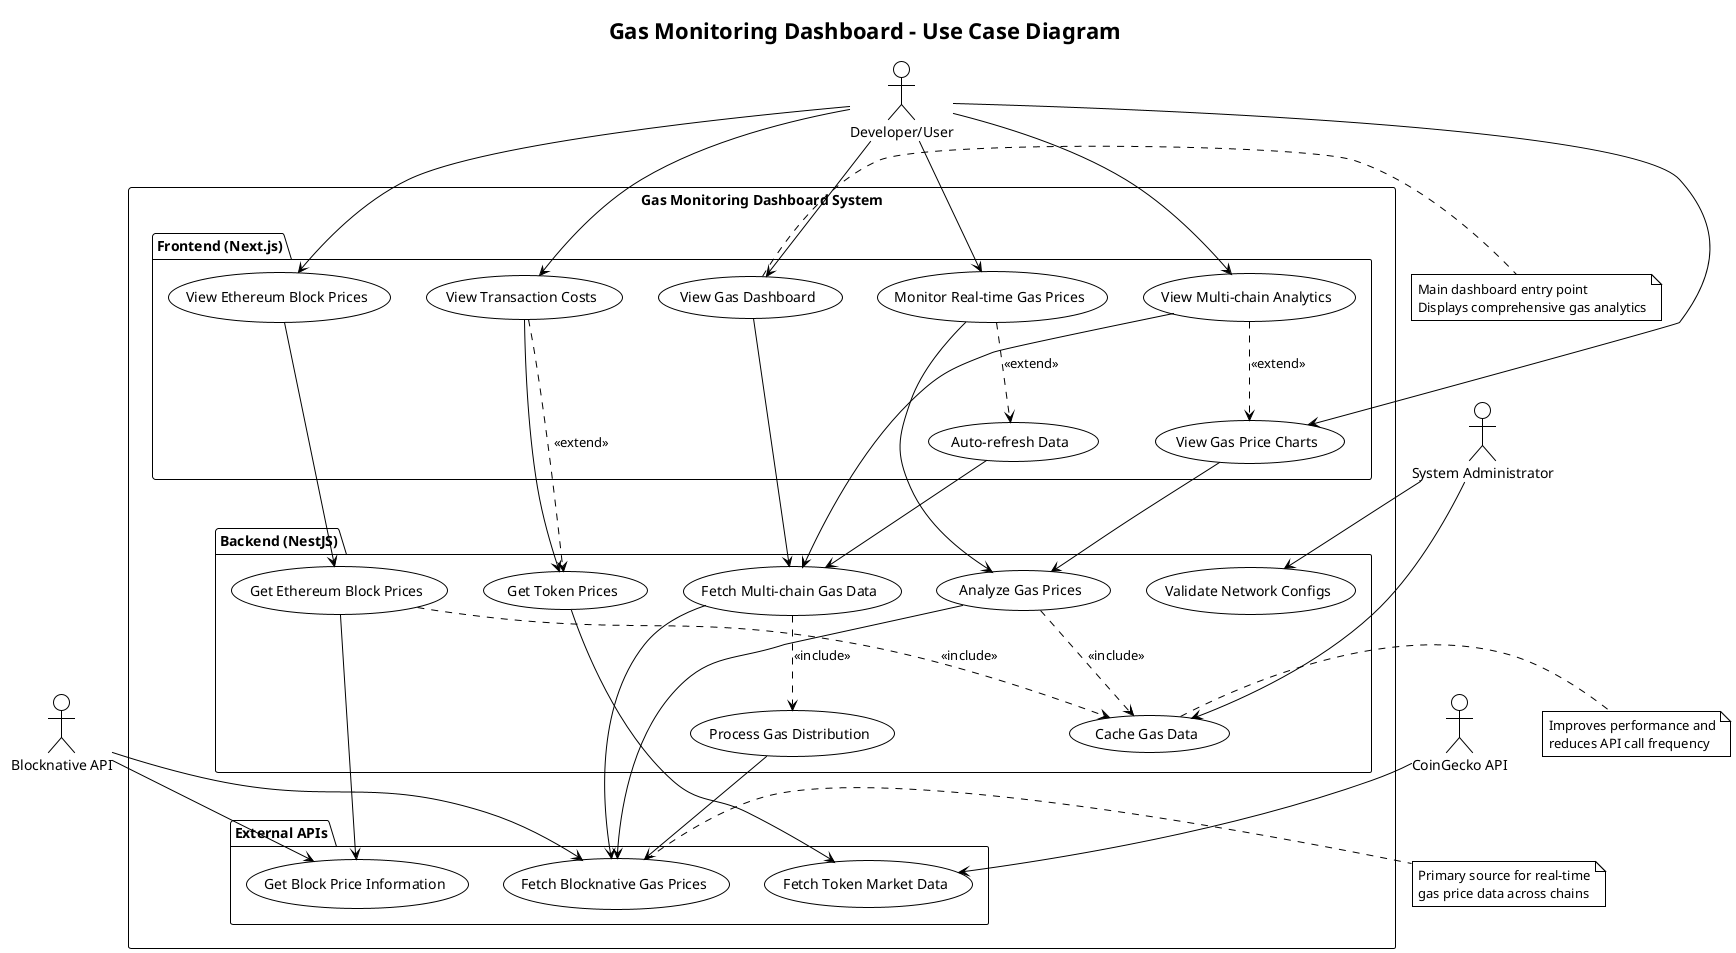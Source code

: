 @startuml Gas Monitoring Dashboard - Use Case Diagram
!theme plain
title Gas Monitoring Dashboard - Use Case Diagram

' Actors
actor "Developer/User" as User
actor "System Administrator" as Admin
actor "Blocknative API" as BlocknativeAPI
actor "CoinGecko API" as CoinGeckoAPI

' System boundary
rectangle "Gas Monitoring Dashboard System" {
  
  ' Frontend Use Cases
  package "Frontend (Next.js)" {
    usecase "View Gas Dashboard" as UC1
    usecase "Monitor Real-time Gas Prices" as UC2
    usecase "View Multi-chain Analytics" as UC3
    usecase "View Gas Price Charts" as UC4
    usecase "View Transaction Costs" as UC5
    usecase "View Ethereum Block Prices" as UC6
    usecase "Auto-refresh Data" as UC7
  }
  
  ' Backend Use Cases
  package "Backend (NestJS)" {
    usecase "Fetch Multi-chain Gas Data" as UC8
    usecase "Analyze Gas Prices" as UC9
    usecase "Get Token Prices" as UC10
    usecase "Get Ethereum Block Prices" as UC11
    usecase "Process Gas Distribution" as UC12
    usecase "Cache Gas Data" as UC13
    usecase "Validate Network Configs" as UC14
  }
  
  ' External API Use Cases
  package "External APIs" {
    usecase "Fetch Blocknative Gas Prices" as UC15
    usecase "Fetch Token Market Data" as UC16
    usecase "Get Block Price Information" as UC17
  }
}

' User interactions
User --> UC1
User --> UC2
User --> UC3
User --> UC4
User --> UC5
User --> UC6

' Admin interactions
Admin --> UC13
Admin --> UC14

' Frontend to Backend relationships
UC1 --> UC8
UC2 --> UC9
UC3 --> UC8
UC4 --> UC9
UC5 --> UC10
UC6 --> UC11
UC7 --> UC8

' Backend to External API relationships
UC8 --> UC15
UC9 --> UC15
UC10 --> UC16
UC11 --> UC17
UC12 --> UC15

' External API relationships
BlocknativeAPI --> UC15
BlocknativeAPI --> UC17
CoinGeckoAPI --> UC16

' Include relationships
UC8 ..> UC12 : <<include>>
UC9 ..> UC13 : <<include>>
UC11 ..> UC13 : <<include>>

' Extend relationships
UC2 ..> UC7 : <<extend>>
UC3 ..> UC4 : <<extend>>
UC5 ..> UC10 : <<extend>>

note right of UC1
  Main dashboard entry point
  Displays comprehensive gas analytics
end note

note right of UC15
  Primary source for real-time
  gas price data across chains
end note

note right of UC13
  Improves performance and
  reduces API call frequency
end note

@enduml